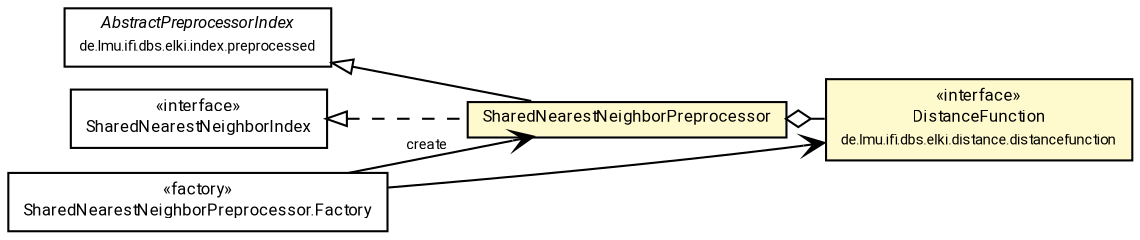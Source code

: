 #!/usr/local/bin/dot
#
# Class diagram 
# Generated by UMLGraph version R5_7_2-60-g0e99a6 (http://www.spinellis.gr/umlgraph/)
#

digraph G {
	graph [fontnames="svg"]
	edge [fontname="Roboto",fontsize=7,labelfontname="Roboto",labelfontsize=7,color="black"];
	node [fontname="Roboto",fontcolor="black",fontsize=8,shape=plaintext,margin=0,width=0,height=0];
	nodesep=0.15;
	ranksep=0.25;
	rankdir=LR;
	// de.lmu.ifi.dbs.elki.distance.distancefunction.DistanceFunction<O>
	c9285327 [label=<<table title="de.lmu.ifi.dbs.elki.distance.distancefunction.DistanceFunction" border="0" cellborder="1" cellspacing="0" cellpadding="2" bgcolor="LemonChiffon" href="../../../distance/distancefunction/DistanceFunction.html" target="_parent">
		<tr><td><table border="0" cellspacing="0" cellpadding="1">
		<tr><td align="center" balign="center"> &#171;interface&#187; </td></tr>
		<tr><td align="center" balign="center"> <font face="Roboto">DistanceFunction</font> </td></tr>
		<tr><td align="center" balign="center"> <font face="Roboto" point-size="7.0">de.lmu.ifi.dbs.elki.distance.distancefunction</font> </td></tr>
		</table></td></tr>
		</table>>, URL="../../../distance/distancefunction/DistanceFunction.html"];
	// de.lmu.ifi.dbs.elki.index.preprocessed.snn.SharedNearestNeighborIndex<O>
	c9286712 [label=<<table title="de.lmu.ifi.dbs.elki.index.preprocessed.snn.SharedNearestNeighborIndex" border="0" cellborder="1" cellspacing="0" cellpadding="2" href="SharedNearestNeighborIndex.html" target="_parent">
		<tr><td><table border="0" cellspacing="0" cellpadding="1">
		<tr><td align="center" balign="center"> &#171;interface&#187; </td></tr>
		<tr><td align="center" balign="center"> <font face="Roboto">SharedNearestNeighborIndex</font> </td></tr>
		</table></td></tr>
		</table>>, URL="SharedNearestNeighborIndex.html"];
	// de.lmu.ifi.dbs.elki.index.preprocessed.snn.SharedNearestNeighborPreprocessor<O>
	c9286714 [label=<<table title="de.lmu.ifi.dbs.elki.index.preprocessed.snn.SharedNearestNeighborPreprocessor" border="0" cellborder="1" cellspacing="0" cellpadding="2" bgcolor="lemonChiffon" href="SharedNearestNeighborPreprocessor.html" target="_parent">
		<tr><td><table border="0" cellspacing="0" cellpadding="1">
		<tr><td align="center" balign="center"> <font face="Roboto">SharedNearestNeighborPreprocessor</font> </td></tr>
		</table></td></tr>
		</table>>, URL="SharedNearestNeighborPreprocessor.html"];
	// de.lmu.ifi.dbs.elki.index.preprocessed.snn.SharedNearestNeighborPreprocessor.Factory<O>
	c9286715 [label=<<table title="de.lmu.ifi.dbs.elki.index.preprocessed.snn.SharedNearestNeighborPreprocessor.Factory" border="0" cellborder="1" cellspacing="0" cellpadding="2" href="SharedNearestNeighborPreprocessor.Factory.html" target="_parent">
		<tr><td><table border="0" cellspacing="0" cellpadding="1">
		<tr><td align="center" balign="center"> &#171;factory&#187; </td></tr>
		<tr><td align="center" balign="center"> <font face="Roboto">SharedNearestNeighborPreprocessor.Factory</font> </td></tr>
		</table></td></tr>
		</table>>, URL="SharedNearestNeighborPreprocessor.Factory.html"];
	// de.lmu.ifi.dbs.elki.index.preprocessed.AbstractPreprocessorIndex<O, R>
	c9286717 [label=<<table title="de.lmu.ifi.dbs.elki.index.preprocessed.AbstractPreprocessorIndex" border="0" cellborder="1" cellspacing="0" cellpadding="2" href="../AbstractPreprocessorIndex.html" target="_parent">
		<tr><td><table border="0" cellspacing="0" cellpadding="1">
		<tr><td align="center" balign="center"> <font face="Roboto"><i>AbstractPreprocessorIndex</i></font> </td></tr>
		<tr><td align="center" balign="center"> <font face="Roboto" point-size="7.0">de.lmu.ifi.dbs.elki.index.preprocessed</font> </td></tr>
		</table></td></tr>
		</table>>, URL="../AbstractPreprocessorIndex.html"];
	// de.lmu.ifi.dbs.elki.index.preprocessed.snn.SharedNearestNeighborPreprocessor<O> extends de.lmu.ifi.dbs.elki.index.preprocessed.AbstractPreprocessorIndex<O, R>
	c9286717 -> c9286714 [arrowtail=empty,dir=back,weight=10];
	// de.lmu.ifi.dbs.elki.index.preprocessed.snn.SharedNearestNeighborPreprocessor<O> implements de.lmu.ifi.dbs.elki.index.preprocessed.snn.SharedNearestNeighborIndex<O>
	c9286712 -> c9286714 [arrowtail=empty,style=dashed,dir=back,weight=9];
	// de.lmu.ifi.dbs.elki.index.preprocessed.snn.SharedNearestNeighborPreprocessor<O> has de.lmu.ifi.dbs.elki.distance.distancefunction.DistanceFunction<O>
	c9286714 -> c9285327 [arrowhead=none,arrowtail=ediamond,dir=back,weight=4];
	// de.lmu.ifi.dbs.elki.index.preprocessed.snn.SharedNearestNeighborPreprocessor.Factory<O> navassoc de.lmu.ifi.dbs.elki.index.preprocessed.snn.SharedNearestNeighborPreprocessor<O>
	c9286715 -> c9286714 [arrowhead=open,weight=1,label="create"];
	// de.lmu.ifi.dbs.elki.index.preprocessed.snn.SharedNearestNeighborPreprocessor.Factory<O> navassoc de.lmu.ifi.dbs.elki.distance.distancefunction.DistanceFunction<O>
	c9286715 -> c9285327 [arrowhead=open,weight=1];
}

